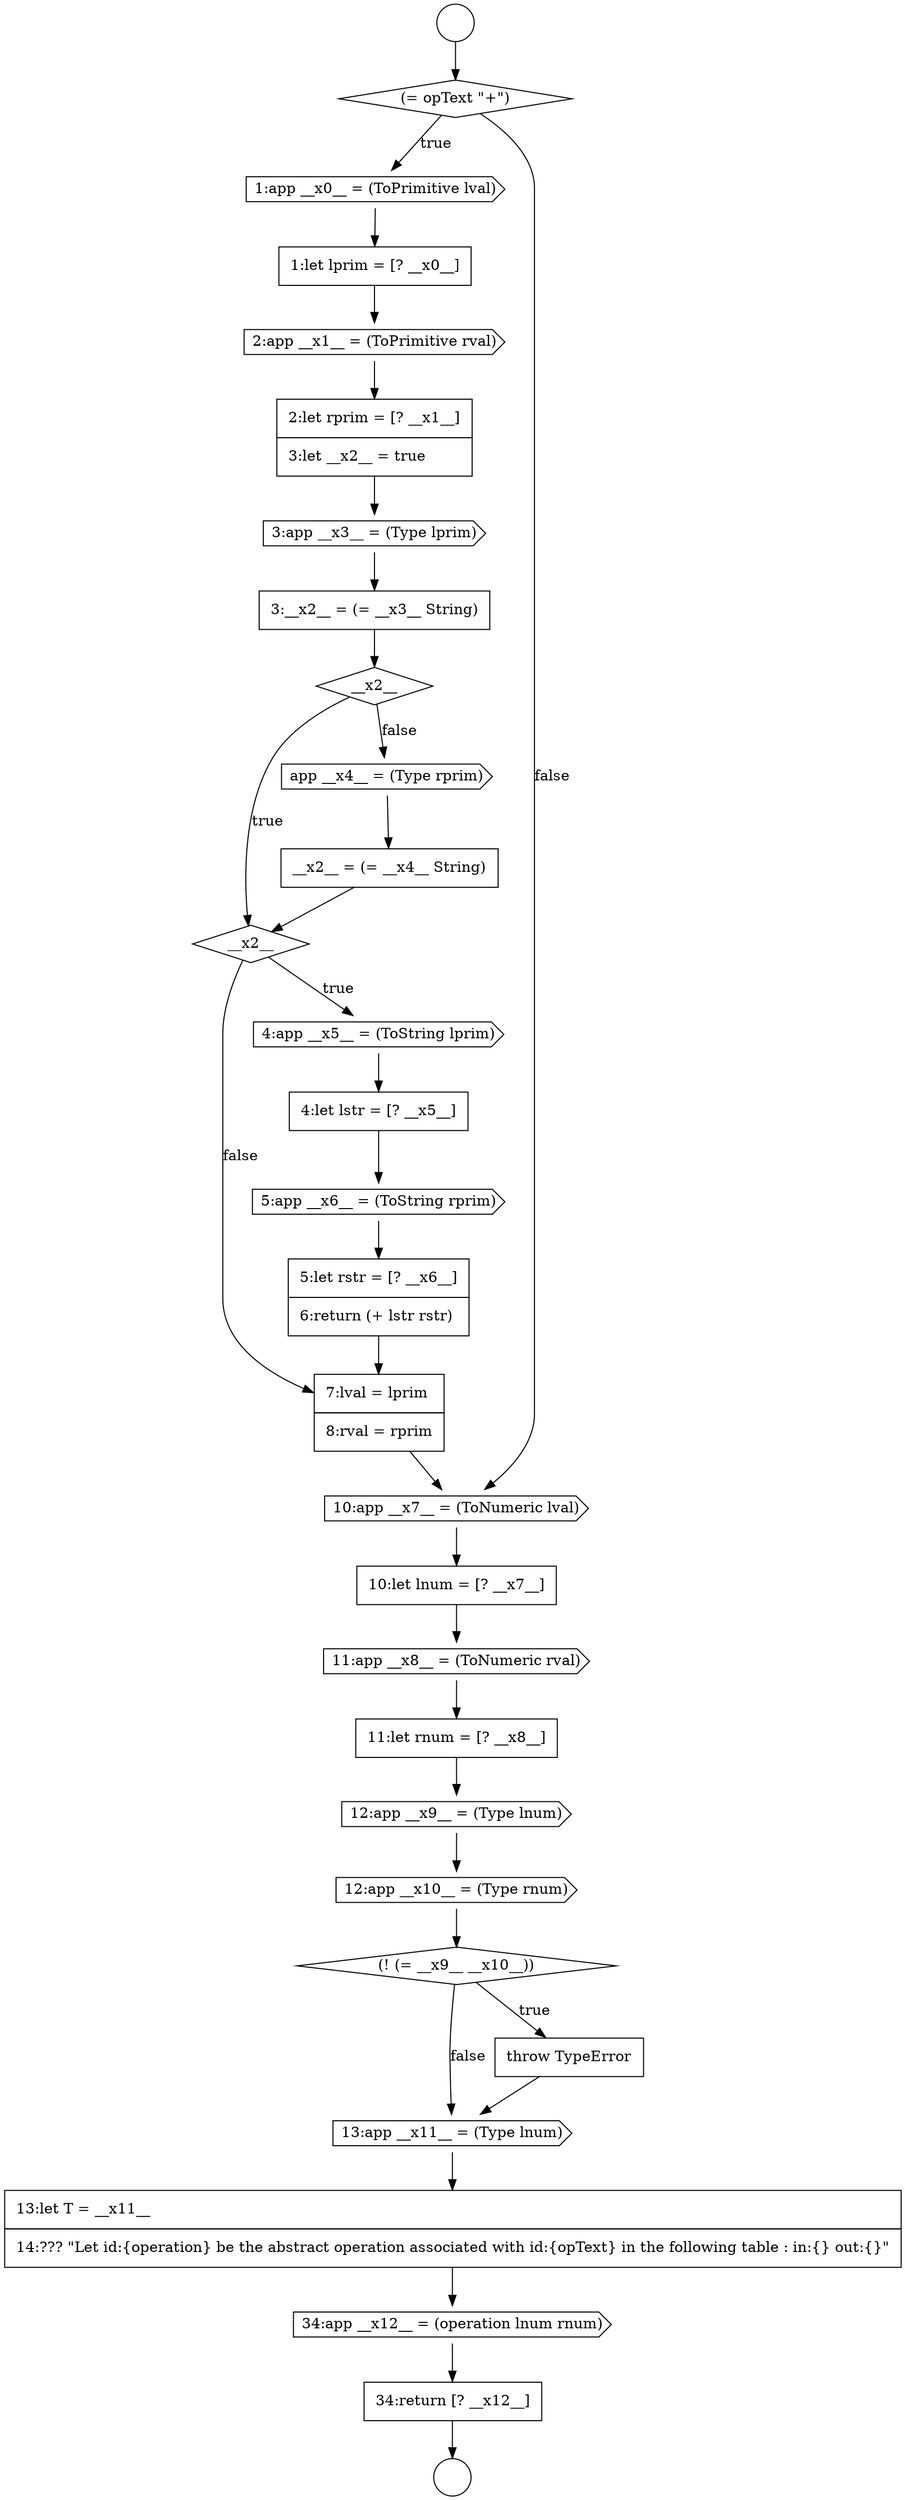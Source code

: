 digraph {
  node5674 [shape=cds, label=<<font color="black">3:app __x3__ = (Type lprim)</font>> color="black" fillcolor="white" style=filled]
  node5695 [shape=cds, label=<<font color="black">34:app __x12__ = (operation lnum rnum)</font>> color="black" fillcolor="white" style=filled]
  node5670 [shape=cds, label=<<font color="black">1:app __x0__ = (ToPrimitive lval)</font>> color="black" fillcolor="white" style=filled]
  node5690 [shape=cds, label=<<font color="black">12:app __x10__ = (Type rnum)</font>> color="black" fillcolor="white" style=filled]
  node5694 [shape=none, margin=0, label=<<font color="black">
    <table border="0" cellborder="1" cellspacing="0" cellpadding="10">
      <tr><td align="left">13:let T = __x11__</td></tr>
      <tr><td align="left">14:??? &quot;Let id:{operation} be the abstract operation associated with id:{opText} in the following table : in:{} out:{}&quot;</td></tr>
    </table>
  </font>> color="black" fillcolor="white" style=filled]
  node5683 [shape=none, margin=0, label=<<font color="black">
    <table border="0" cellborder="1" cellspacing="0" cellpadding="10">
      <tr><td align="left">5:let rstr = [? __x6__]</td></tr>
      <tr><td align="left">6:return (+ lstr rstr)</td></tr>
    </table>
  </font>> color="black" fillcolor="white" style=filled]
  node5679 [shape=diamond, label=<<font color="black">__x2__</font>> color="black" fillcolor="white" style=filled]
  node5684 [shape=none, margin=0, label=<<font color="black">
    <table border="0" cellborder="1" cellspacing="0" cellpadding="10">
      <tr><td align="left">7:lval = lprim</td></tr>
      <tr><td align="left">8:rval = rprim</td></tr>
    </table>
  </font>> color="black" fillcolor="white" style=filled]
  node5677 [shape=cds, label=<<font color="black">app __x4__ = (Type rprim)</font>> color="black" fillcolor="white" style=filled]
  node5686 [shape=none, margin=0, label=<<font color="black">
    <table border="0" cellborder="1" cellspacing="0" cellpadding="10">
      <tr><td align="left">10:let lnum = [? __x7__]</td></tr>
    </table>
  </font>> color="black" fillcolor="white" style=filled]
  node5676 [shape=diamond, label=<<font color="black">__x2__</font>> color="black" fillcolor="white" style=filled]
  node5696 [shape=none, margin=0, label=<<font color="black">
    <table border="0" cellborder="1" cellspacing="0" cellpadding="10">
      <tr><td align="left">34:return [? __x12__]</td></tr>
    </table>
  </font>> color="black" fillcolor="white" style=filled]
  node5669 [shape=diamond, label=<<font color="black">(= opText &quot;+&quot;)</font>> color="black" fillcolor="white" style=filled]
  node5691 [shape=diamond, label=<<font color="black">(! (= __x9__ __x10__))</font>> color="black" fillcolor="white" style=filled]
  node5682 [shape=cds, label=<<font color="black">5:app __x6__ = (ToString rprim)</font>> color="black" fillcolor="white" style=filled]
  node5680 [shape=cds, label=<<font color="black">4:app __x5__ = (ToString lprim)</font>> color="black" fillcolor="white" style=filled]
  node5673 [shape=none, margin=0, label=<<font color="black">
    <table border="0" cellborder="1" cellspacing="0" cellpadding="10">
      <tr><td align="left">2:let rprim = [? __x1__]</td></tr>
      <tr><td align="left">3:let __x2__ = true</td></tr>
    </table>
  </font>> color="black" fillcolor="white" style=filled]
  node5687 [shape=cds, label=<<font color="black">11:app __x8__ = (ToNumeric rval)</font>> color="black" fillcolor="white" style=filled]
  node5671 [shape=none, margin=0, label=<<font color="black">
    <table border="0" cellborder="1" cellspacing="0" cellpadding="10">
      <tr><td align="left">1:let lprim = [? __x0__]</td></tr>
    </table>
  </font>> color="black" fillcolor="white" style=filled]
  node5689 [shape=cds, label=<<font color="black">12:app __x9__ = (Type lnum)</font>> color="black" fillcolor="white" style=filled]
  node5667 [shape=circle label=" " color="black" fillcolor="white" style=filled]
  node5693 [shape=cds, label=<<font color="black">13:app __x11__ = (Type lnum)</font>> color="black" fillcolor="white" style=filled]
  node5688 [shape=none, margin=0, label=<<font color="black">
    <table border="0" cellborder="1" cellspacing="0" cellpadding="10">
      <tr><td align="left">11:let rnum = [? __x8__]</td></tr>
    </table>
  </font>> color="black" fillcolor="white" style=filled]
  node5678 [shape=none, margin=0, label=<<font color="black">
    <table border="0" cellborder="1" cellspacing="0" cellpadding="10">
      <tr><td align="left">__x2__ = (= __x4__ String)</td></tr>
    </table>
  </font>> color="black" fillcolor="white" style=filled]
  node5675 [shape=none, margin=0, label=<<font color="black">
    <table border="0" cellborder="1" cellspacing="0" cellpadding="10">
      <tr><td align="left">3:__x2__ = (= __x3__ String)</td></tr>
    </table>
  </font>> color="black" fillcolor="white" style=filled]
  node5685 [shape=cds, label=<<font color="black">10:app __x7__ = (ToNumeric lval)</font>> color="black" fillcolor="white" style=filled]
  node5692 [shape=none, margin=0, label=<<font color="black">
    <table border="0" cellborder="1" cellspacing="0" cellpadding="10">
      <tr><td align="left">throw TypeError</td></tr>
    </table>
  </font>> color="black" fillcolor="white" style=filled]
  node5672 [shape=cds, label=<<font color="black">2:app __x1__ = (ToPrimitive rval)</font>> color="black" fillcolor="white" style=filled]
  node5668 [shape=circle label=" " color="black" fillcolor="white" style=filled]
  node5681 [shape=none, margin=0, label=<<font color="black">
    <table border="0" cellborder="1" cellspacing="0" cellpadding="10">
      <tr><td align="left">4:let lstr = [? __x5__]</td></tr>
    </table>
  </font>> color="black" fillcolor="white" style=filled]
  node5674 -> node5675 [ color="black"]
  node5681 -> node5682 [ color="black"]
  node5685 -> node5686 [ color="black"]
  node5688 -> node5689 [ color="black"]
  node5670 -> node5671 [ color="black"]
  node5669 -> node5670 [label=<<font color="black">true</font>> color="black"]
  node5669 -> node5685 [label=<<font color="black">false</font>> color="black"]
  node5683 -> node5684 [ color="black"]
  node5695 -> node5696 [ color="black"]
  node5694 -> node5695 [ color="black"]
  node5691 -> node5692 [label=<<font color="black">true</font>> color="black"]
  node5691 -> node5693 [label=<<font color="black">false</font>> color="black"]
  node5676 -> node5679 [label=<<font color="black">true</font>> color="black"]
  node5676 -> node5677 [label=<<font color="black">false</font>> color="black"]
  node5679 -> node5680 [label=<<font color="black">true</font>> color="black"]
  node5679 -> node5684 [label=<<font color="black">false</font>> color="black"]
  node5693 -> node5694 [ color="black"]
  node5686 -> node5687 [ color="black"]
  node5667 -> node5669 [ color="black"]
  node5696 -> node5668 [ color="black"]
  node5684 -> node5685 [ color="black"]
  node5672 -> node5673 [ color="black"]
  node5675 -> node5676 [ color="black"]
  node5687 -> node5688 [ color="black"]
  node5690 -> node5691 [ color="black"]
  node5678 -> node5679 [ color="black"]
  node5682 -> node5683 [ color="black"]
  node5680 -> node5681 [ color="black"]
  node5692 -> node5693 [ color="black"]
  node5677 -> node5678 [ color="black"]
  node5671 -> node5672 [ color="black"]
  node5689 -> node5690 [ color="black"]
  node5673 -> node5674 [ color="black"]
}
